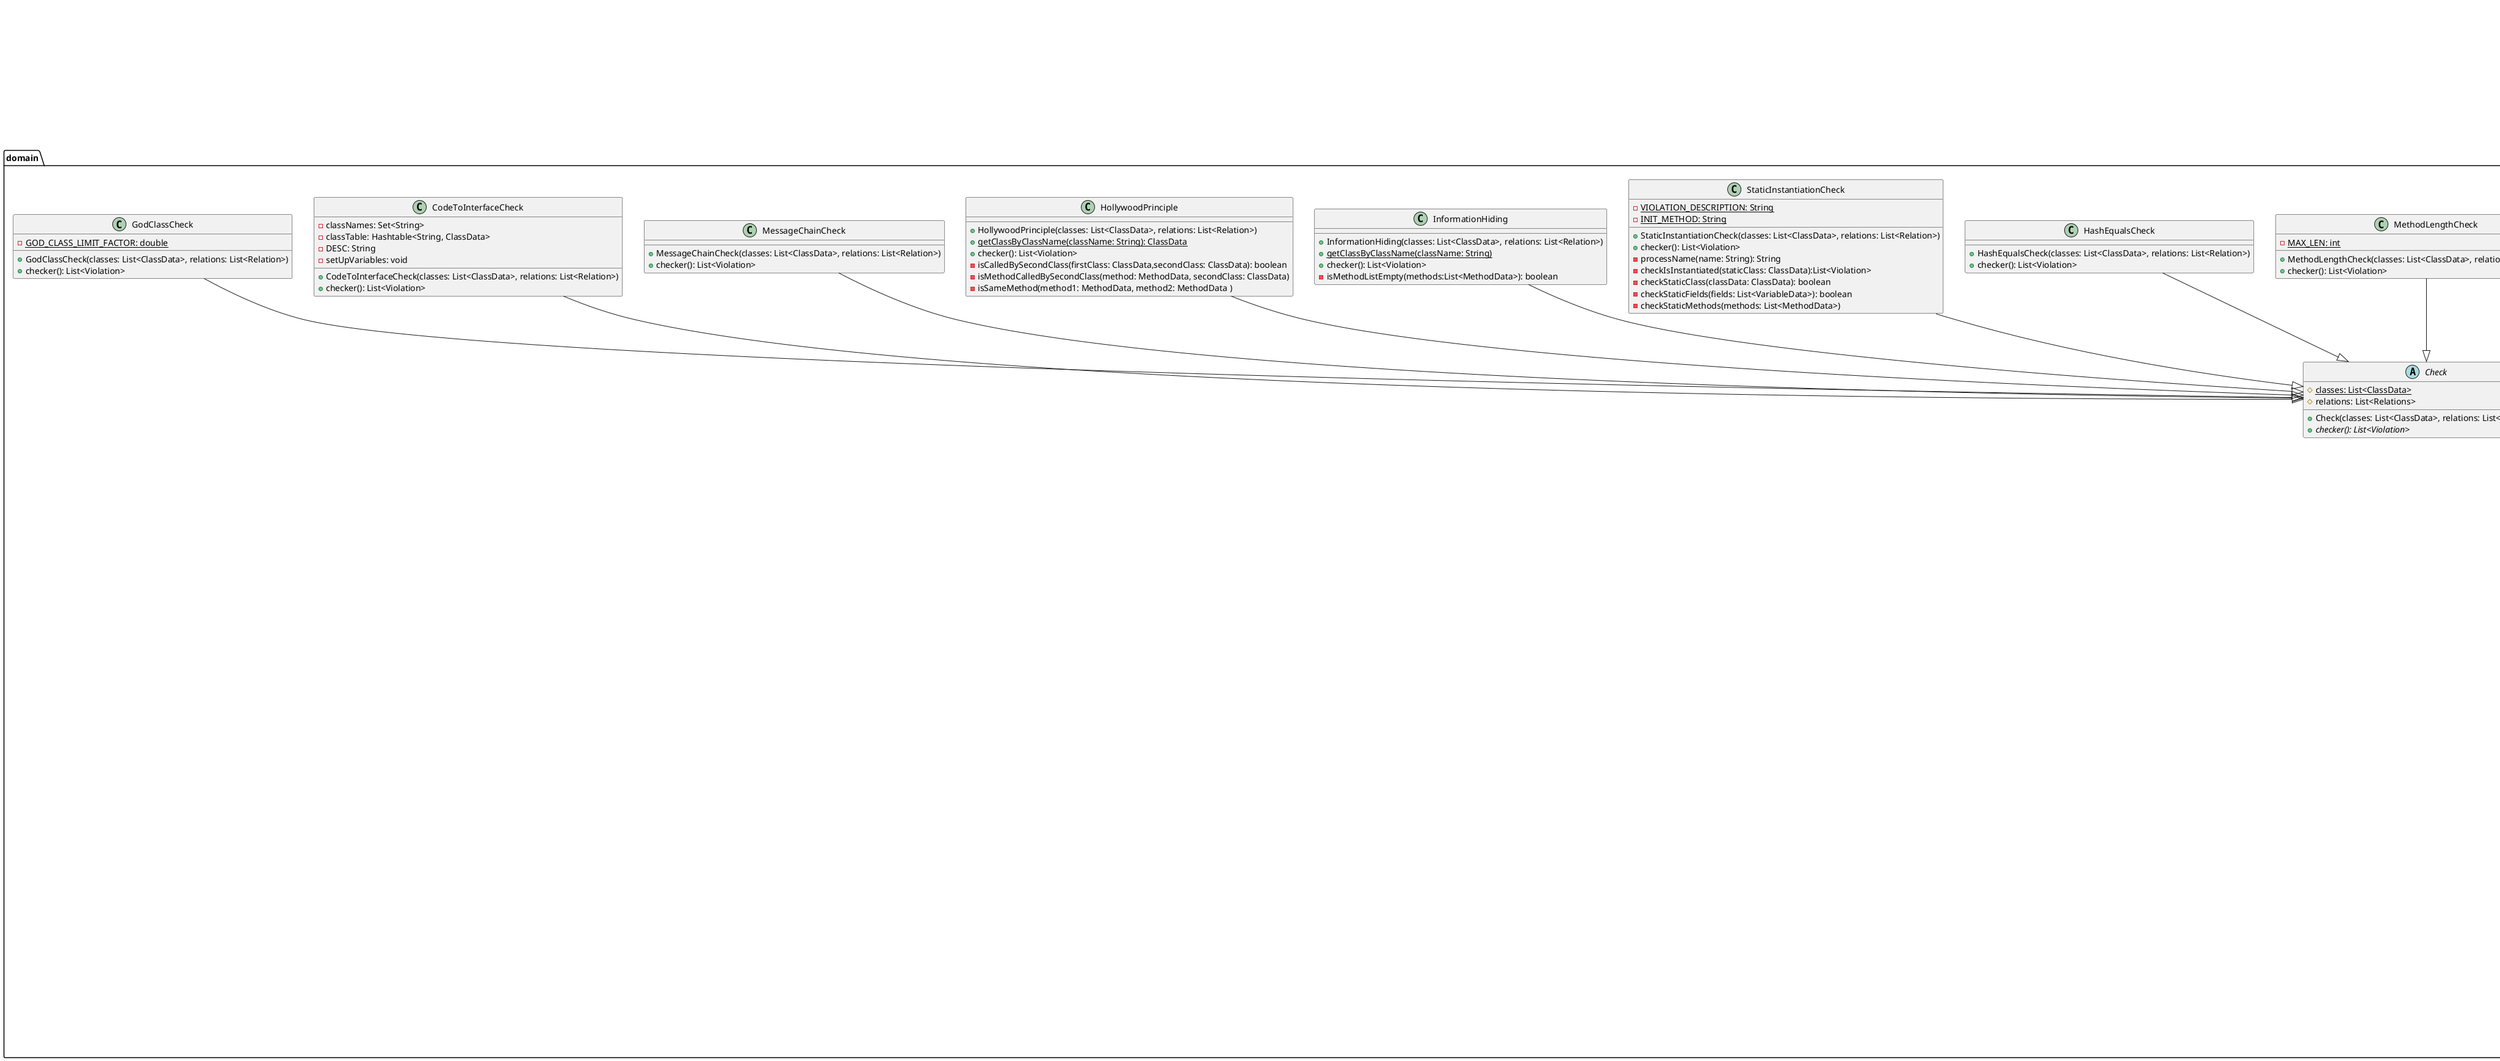 @startuml
package presentation{
    class LinterMain{
        - {static} classes: List<ClassData>
        - {static} violations: List<Violation>
        - {static} relations: List<Relation>
        + {static} main(args: String[]): void
        + {static} loadAllClasses(packagePath: String): void
        + {static} checkAll(): void
    }
}




package domain{
    class Violation{
       - description: String
       - violationSourceClass: String
       + Violation(description: String,violationSourceClass: String)
       + toString(): String
    }

        class Relation {
          - firstClass: String
          - secondClass: String
          - relationship: RelationshipTypes
          + Relation(firstClass: String,secondClass: String, relationship: RelationshipTypes)
          + getFirstClass(): String
          + getSecondClass(): String
          + getRelationship(): RelationshipTypes
        }

       enum RelationshipTypes {
          IMPLEMENTS, EXTENDS, HAS, USES
            
       }
    
    class ClassData {
       - name: String
       - methods: List<MethodData>
       - fields: List<VariableData>
       - isInterface: boolean
       - isAbstract: boolean
       - isEnum: boolean
       + ClassData(name: String,methods: List<MethodData>, fields: List<VariableData>,isInterface: boolean,isAbstract: boolean,isEnum: boolean)
       + getName(): String
       + getMethods(): List<MethodData>
       + getFields(): List<VariableData>
       + isInterface(): boolean
       + isAbstract(): boolean
       + isEnum(): boolean
    }
    
    class MethodData {
      - methodName: String
      - isAbstract: boolean
      - parameters: List<String>
      - instructions: List<MethodInstructionData>
      - accessModifier: AccessModifiers
      - returnType: String
      - insnSize: int
      - isStatic: boolean
      + MethodData(methodName: String,isAbstract: boolean,parameters: List<String>instructions: List<MethodInstructionData>,accessModifier: AccessModifiers,returnType: String,insnSize: int,isStatic: boolean)
      + getMethodName(): String
      + isAbstract(): boolean
      + getParameters(): List<String>
      + getInstructions(): List<MethodInstructionData>
      + getAccessModifier(): AccessModifiers
      + getInstructionSize(): int
      + isStatic(): boolean
      + getReturnType(): String
    }
    
    class VariableData {
       - name: String
       - isAbstract: boolean
       - accessModifier: AccessModifiers
       - type: String
       - isStatic: boolean
       + VariableData(name: String,isAbstract: boolean,accessModifier: AccessModifiers,type: String,isStatic: boolean)
       + getName(): String
       + isAbstract(): boolean
       + getAccessModifier(): AccessModifiers
       + getType(): String
       + isStatic(): boolean
    }

    class MethodInstructionData{
        -name: String
        -owner: String
        +MethodInstructionData(methodCall: String,owner: String )
        +getName(): String
        +getOwner(): String
    }
    
    enum AccessModifiers {
      PUBLIC,
      PRIVATE,
      PACKAGE_PROTECTED,
      DEFAULT
    }
    
    
    abstract class Check{
       # {static} classes: List<ClassData>
        # relations: List<Relations>
       + Check(classes: List<ClassData>, relations: List<Relations>)
       + {abstract} checker(): List<Violation>
    }
    
    class NameCheck{
       + NameCheck(classes: List<ClassData>, relations: List<Relation>)
       + {static} isGoodClassName(className: String): boolean
       + checker(): List<Violation>
    }
    
    class MethodLengthCheck{
        - {static} MAX_LEN: int
       + MethodLengthCheck(classes: List<ClassData>, relations: List<Relation>)
       + checker(): List<Violation>
    }
    
    class HashEqualsCheck{
       + HashEqualsCheck(classes: List<ClassData>, relations: List<Relation>)
       + checker(): List<Violation>
    }
    
    class StaticInstantiationCheck{
        - {static} VIOLATION_DESCRIPTION: String
        - {static} INIT_METHOD: String
       + StaticInstantiationCheck(classes: List<ClassData>, relations: List<Relation>)
       + checker(): List<Violation>
       - processName(name: String): String
       - checkIsInstantiated(staticClass: ClassData):List<Violation>
       - checkStaticClass(classData: ClassData): boolean
       - checkStaticFields(fields: List<VariableData>): boolean
       - checkStaticMethods(methods: List<MethodData>)
    }
    
    class InformationHiding{
       + InformationHiding(classes: List<ClassData>, relations: List<Relation>)
       + {static} getClassByClassName(className: String)
       + checker(): List<Violation>
       - isMethodListEmpty(methods:List<MethodData>): boolean
    }
    
    class HollywoodPrinciple{
       + HollywoodPrinciple(classes: List<ClassData>, relations: List<Relation>)
       + {static} getClassByClassName(className: String): ClassData
       + checker(): List<Violation>
       - isCalledBySecondClass(firstClass: ClassData,secondClass: ClassData): boolean
       - isMethodCalledBySecondClass(method: MethodData, secondClass: ClassData)
       - isSameMethod(method1: MethodData, method2: MethodData )
    }
    
    class MessageChainCheck{
       + MessageChainCheck(classes: List<ClassData>, relations: List<Relation>)
       + checker(): List<Violation>
    }
    
    class CodeToInterfaceCheck{
        - classNames: Set<String>
        - classTable: Hashtable<String, ClassData>
        - DESC: String
       + CodeToInterfaceCheck(classes: List<ClassData>, relations: List<Relation>)
       - setUpVariables: void
       + checker(): List<Violation>
    }

    class GodClassCheck{
        - {static} GOD_CLASS_LIMIT_FACTOR: double
        + GodClassCheck(classes: List<ClassData>, relations: List<Relation>)
        + checker(): List<Violation>

    }

    class FacadeCheck{
        - {static} DEPENDENCY_THRESHOLD: int
       + FacadeCheck(classes: List<ClassData>, relations: List<Relation>)
       + checker(): List<Violation>
    }
    
    class ObserverCheck{
       + ObserverCheck(classes: List<ClassData>, relations: List<Relation>)
       + checker(): List<Violation>
    }
    
    class StrategyCheck{
        - classNames: Set<String>
        - classTable: Hashtable<String, ClassData>
       + StrategyCheck(classes: List<ClassData>, relations: List<Relation>)
       + checker(): List<Violation>
       - checkForStrategySigns(callerClass:ClassData,interfaceClass: ClassData)

    }
    
    interface ClassLoader{
        + {abstract} getRelations(): List<Relation>
       + {abstract} loadClasses(): List<ClassData>
    }
    
    class ASMAdaptor{
       - asmLoader: ASMLoader
       - relations: List<Relation>
       - relationString: List<String>
       + ASMAdaptor(asmLoader: ASMLoader, relations: List<Relation>)
       + loadClasses(): List<ClassData>
       - processName(name: String): String
       - loadMethods(methodNodes: List<MethodNode>, className: String): List<MethodData>
       - loadVariables(fieldNodes: List<FieldNode>, className: String): List<VariableData>
       - loadInstruction(insnNodes: List<MethodInsnNode>, className: String): List<MethodInstructionData>
       + getRelations(): List<Relation>
    }
    
    class ASMLoader{
       - filepath: String
       - isValid: boolean
       + ASMLoader(fp: String)
       + loadClassNodes(): List<ClassNode>
       + isValid(): boolean
    }

    class FolderWrapper {
    - javaFiles: File[]
    - classNameStrings: List<String>
    + FolderWrapper(directoryPath: String)
    + getClassNames(): List<String>
    }
    

    ASMLoader ..> FolderWrapper
    ASMAdaptor ..|> ClassLoader
    ASMAdaptor --> ASMLoader
    ASMAdaptor --> "*" Relation
    ASMAdaptor ..> ClassData
    ASMAdaptor ..> MethodData
    ASMAdaptor ..> VariableData


    ClassLoader ..> "*" ClassData
    ClassLoader ..> "*" Relation

    GodClassCheck --|> Check
    NameCheck --|> Check
    MethodLengthCheck --|> Check
    HashEqualsCheck --|> Check
    StaticInstantiationCheck --|> Check
    InformationHiding --|> Check
    HollywoodPrinciple --|> Check
    MessageChainCheck --|> Check
    CodeToInterfaceCheck --|> Check

    FacadeCheck --|> Check
    ObserverCheck --|> Check
    StrategyCheck --|> Check

    MethodData -->"*" MethodInstructionData
    MethodData --> AccessModifiers
}

package datasource{
    interface Loader{
       + loadClasses(): ByteCode
    }
    
    interface Saver{
       + saveViolations(violations: String): boolean
    }
    
    class FileLoader{
       - filepath: String
       + FileLoader(fp: String)
       + loadClasses(): ByteCode
    }
    
    class FileSaver{
       - filepath: String
       + FileSaver(fp: String)
       + saveViolations(violations: String): boolean
    }
    
    FileLoader ..|> Loader
    FileSaver ..|> Saver
}

LinterMain --> "*" ClassData
LinterMain --> "*" Violation
LinterMain --> "*" Relation
LinterMain ..> ASMLoader
LinterMain ..> ClassLoader
LinterMain ..> Check

Check --> "*" Relation

VariableData --> AccessModifiers
ClassData --> "*" MethodData
ClassData --> "*" VariableData


Relation --> RelationshipTypes 


Check --> "*" ClassData
@enduml
